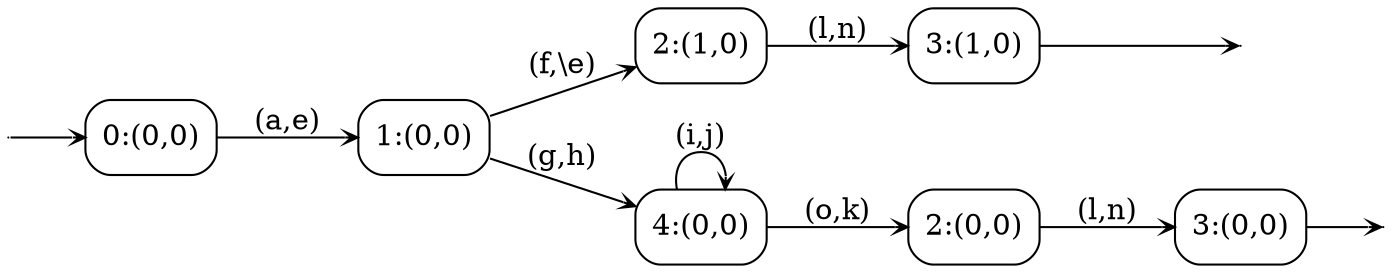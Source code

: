 digraph
{
  vcsn_context = "lat<letterset<char_letters(afgilo)>, nullableset<letterset<char_letters(ehjkn)>>>, z"
  rankdir = LR
  edge [arrowhead = vee, arrowsize = .6]
  {
    node [shape = point, width = 0]
    I0
    F5
    F6
  }
  {
    node [shape = circle, style = rounded, width = 0.5]
    0 [label = "0:(0,0)", shape = box]
    1 [label = "1:(0,0)", shape = box]
    2 [label = "2:(1,0)", shape = box]
    3 [label = "4:(0,0)", shape = box]
    4 [label = "2:(0,0)", shape = box]
    5 [label = "3:(0,0)", shape = box]
    6 [label = "3:(1,0)", shape = box]
  }
  I0 -> 0
  0 -> 1 [label = "(a,e)"]
  1 -> 2 [label = "(f,\\e)"]
  1 -> 3 [label = "(g,h)"]
  2 -> 6 [label = "(l,n)"]
  3 -> 3 [label = "(i,j)"]
  3 -> 4 [label = "(o,k)"]
  4 -> 5 [label = "(l,n)"]
  5 -> F5
  6 -> F6
}
